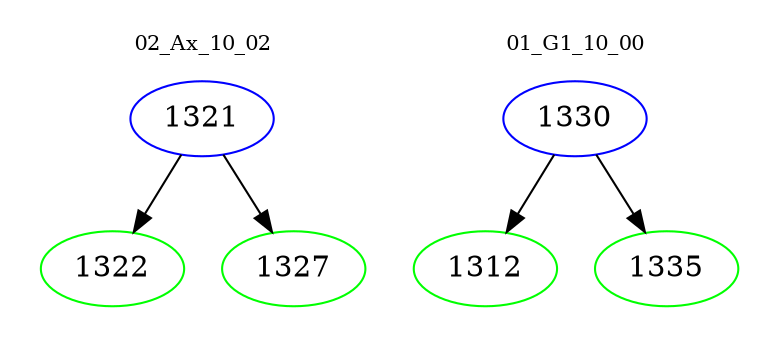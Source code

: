 digraph{
subgraph cluster_0 {
color = white
label = "02_Ax_10_02";
fontsize=10;
T0_1321 [label="1321", color="blue"]
T0_1321 -> T0_1322 [color="black"]
T0_1322 [label="1322", color="green"]
T0_1321 -> T0_1327 [color="black"]
T0_1327 [label="1327", color="green"]
}
subgraph cluster_1 {
color = white
label = "01_G1_10_00";
fontsize=10;
T1_1330 [label="1330", color="blue"]
T1_1330 -> T1_1312 [color="black"]
T1_1312 [label="1312", color="green"]
T1_1330 -> T1_1335 [color="black"]
T1_1335 [label="1335", color="green"]
}
}
